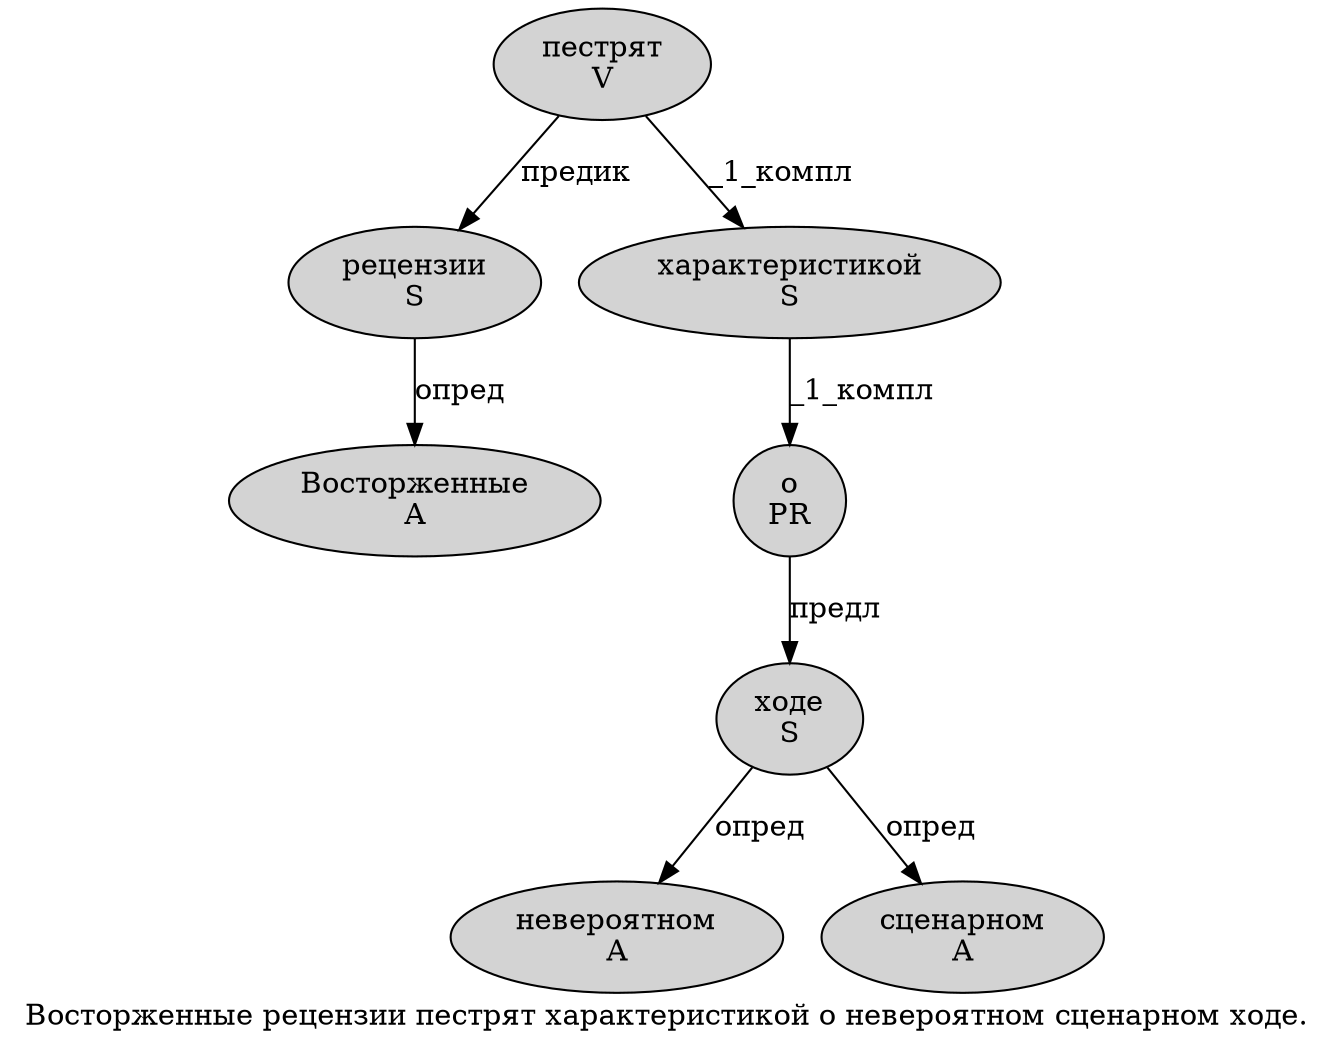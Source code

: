 digraph SENTENCE_4276 {
	graph [label="Восторженные рецензии пестрят характеристикой о невероятном сценарном ходе."]
	node [style=filled]
		0 [label="Восторженные
A" color="" fillcolor=lightgray penwidth=1 shape=ellipse]
		1 [label="рецензии
S" color="" fillcolor=lightgray penwidth=1 shape=ellipse]
		2 [label="пестрят
V" color="" fillcolor=lightgray penwidth=1 shape=ellipse]
		3 [label="характеристикой
S" color="" fillcolor=lightgray penwidth=1 shape=ellipse]
		4 [label="о
PR" color="" fillcolor=lightgray penwidth=1 shape=ellipse]
		5 [label="невероятном
A" color="" fillcolor=lightgray penwidth=1 shape=ellipse]
		6 [label="сценарном
A" color="" fillcolor=lightgray penwidth=1 shape=ellipse]
		7 [label="ходе
S" color="" fillcolor=lightgray penwidth=1 shape=ellipse]
			7 -> 5 [label="опред"]
			7 -> 6 [label="опред"]
			4 -> 7 [label="предл"]
			3 -> 4 [label="_1_компл"]
			2 -> 1 [label="предик"]
			2 -> 3 [label="_1_компл"]
			1 -> 0 [label="опред"]
}